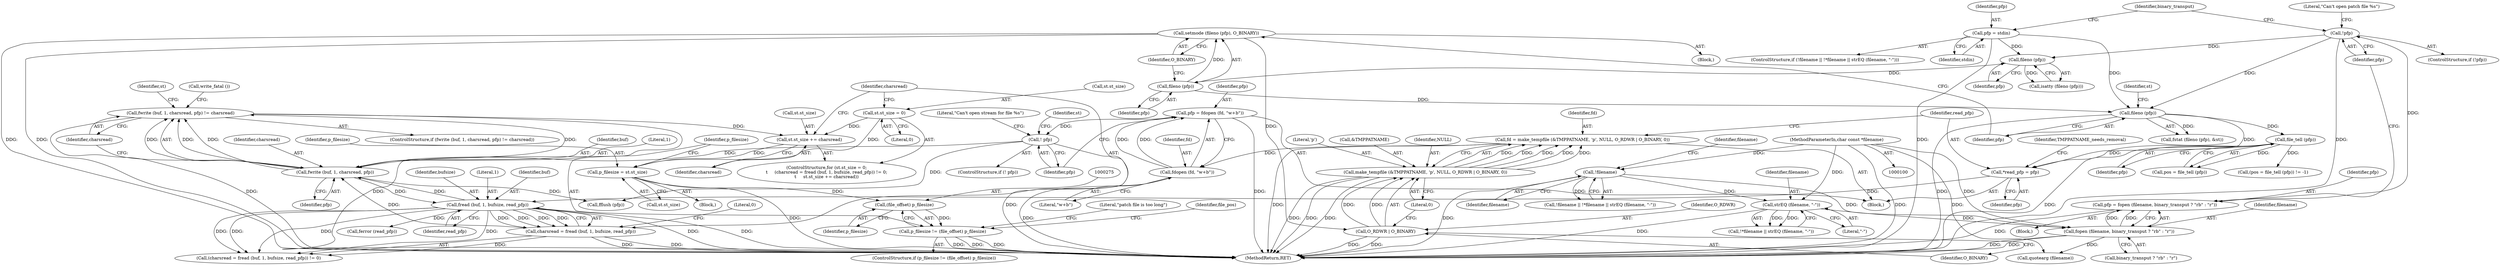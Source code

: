 digraph "0_savannah_0c08d7a902c6fdd49b704623a12d8d672ef18944_0@API" {
"1000228" [label="(Call,st.st_size += charsread)"];
"1000234" [label="(Call,fwrite (buf, 1, charsread, pfp) != charsread)"];
"1000235" [label="(Call,fwrite (buf, 1, charsread, pfp))"];
"1000222" [label="(Call,fread (buf, 1, bufsize, read_pfp))"];
"1000195" [label="(Call,*read_pfp = pfp)"];
"1000156" [label="(Call,fileno (pfp))"];
"1000150" [label="(Call,fileno (pfp))"];
"1000145" [label="(Call,fileno (pfp))"];
"1000120" [label="(Call,pfp = stdin)"];
"1000134" [label="(Call,!pfp)"];
"1000125" [label="(Call,pfp = fopen (filename, binary_transput ? \"rb\" : \"r\"))"];
"1000127" [label="(Call,fopen (filename, binary_transput ? \"rb\" : \"r\"))"];
"1000117" [label="(Call,strEQ (filename, \"-\"))"];
"1000111" [label="(Call,!filename)"];
"1000101" [label="(MethodParameterIn,char const *filename)"];
"1000172" [label="(Call,file_tell (pfp))"];
"1000220" [label="(Call,charsread = fread (buf, 1, bufsize, read_pfp))"];
"1000207" [label="(Call,! pfp)"];
"1000201" [label="(Call,pfp = fdopen (fd, \"w+b\"))"];
"1000203" [label="(Call,fdopen (fd, \"w+b\"))"];
"1000183" [label="(Call,fd = make_tempfile (&TMPPATNAME, 'p', NULL, O_RDWR | O_BINARY, 0))"];
"1000185" [label="(Call,make_tempfile (&TMPPATNAME, 'p', NULL, O_RDWR | O_BINARY, 0))"];
"1000190" [label="(Call,O_RDWR | O_BINARY)"];
"1000149" [label="(Call,setmode (fileno (pfp), O_BINARY))"];
"1000214" [label="(Call,st.st_size = 0)"];
"1000266" [label="(Call,p_filesize = st.st_size)"];
"1000274" [label="(Call,(file_offset) p_filesize)"];
"1000272" [label="(Call,p_filesize != (file_offset) p_filesize)"];
"1000222" [label="(Call,fread (buf, 1, bufsize, read_pfp))"];
"1000273" [label="(Identifier,p_filesize)"];
"1000188" [label="(Literal,'p')"];
"1000240" [label="(Identifier,charsread)"];
"1000116" [label="(Identifier,filename)"];
"1000192" [label="(Identifier,O_BINARY)"];
"1000183" [label="(Call,fd = make_tempfile (&TMPPATNAME, 'p', NULL, O_RDWR | O_BINARY, 0))"];
"1000266" [label="(Call,p_filesize = st.st_size)"];
"1000205" [label="(Literal,\"w+b\")"];
"1000219" [label="(Call,(charsread = fread (buf, 1, bufsize, read_pfp)) != 0)"];
"1000199" [label="(Identifier,TMPPATNAME_needs_removal)"];
"1000125" [label="(Call,pfp = fopen (filename, binary_transput ? \"rb\" : \"r\"))"];
"1000109" [label="(ControlStructure,if (!filename || !*filename || strEQ (filename, \"-\")))"];
"1000235" [label="(Call,fwrite (buf, 1, charsread, pfp))"];
"1000186" [label="(Call,&TMPPATNAME)"];
"1000110" [label="(Call,!filename || !*filename || strEQ (filename, \"-\"))"];
"1000208" [label="(Identifier,pfp)"];
"1000133" [label="(ControlStructure,if (!pfp))"];
"1000119" [label="(Literal,\"-\")"];
"1000134" [label="(Call,!pfp)"];
"1000202" [label="(Identifier,pfp)"];
"1000128" [label="(Identifier,filename)"];
"1000227" [label="(Literal,0)"];
"1000172" [label="(Call,file_tell (pfp))"];
"1000271" [label="(ControlStructure,if (p_filesize != (file_offset) p_filesize))"];
"1000230" [label="(Identifier,st)"];
"1000232" [label="(Identifier,charsread)"];
"1000280" [label="(Identifier,file_pos)"];
"1000180" [label="(Block,)"];
"1000282" [label="(MethodReturn,RET)"];
"1000127" [label="(Call,fopen (filename, binary_transput ? \"rb\" : \"r\"))"];
"1000241" [label="(Call,write_fatal ())"];
"1000239" [label="(Identifier,pfp)"];
"1000151" [label="(Identifier,pfp)"];
"1000121" [label="(Identifier,pfp)"];
"1000101" [label="(MethodParameterIn,char const *filename)"];
"1000113" [label="(Call,!*filename || strEQ (filename, \"-\"))"];
"1000223" [label="(Identifier,buf)"];
"1000185" [label="(Call,make_tempfile (&TMPPATNAME, 'p', NULL, O_RDWR | O_BINARY, 0))"];
"1000137" [label="(Literal,\"Can't open patch file %s\")"];
"1000117" [label="(Call,strEQ (filename, \"-\"))"];
"1000274" [label="(Call,(file_offset) p_filesize)"];
"1000276" [label="(Identifier,p_filesize)"];
"1000111" [label="(Call,!filename)"];
"1000135" [label="(Identifier,pfp)"];
"1000204" [label="(Identifier,fd)"];
"1000215" [label="(Call,st.st_size)"];
"1000267" [label="(Identifier,p_filesize)"];
"1000216" [label="(Identifier,st)"];
"1000149" [label="(Call,setmode (fileno (pfp), O_BINARY))"];
"1000244" [label="(Call,ferror (read_pfp))"];
"1000233" [label="(ControlStructure,if (fwrite (buf, 1, charsread, pfp) != charsread))"];
"1000238" [label="(Identifier,charsread)"];
"1000190" [label="(Call,O_RDWR | O_BINARY)"];
"1000254" [label="(Call,fflush (pfp))"];
"1000112" [label="(Identifier,filename)"];
"1000170" [label="(Call,pos = file_tell (pfp))"];
"1000144" [label="(Call,isatty (fileno (pfp)))"];
"1000129" [label="(Call,binary_transput ? \"rb\" : \"r\")"];
"1000193" [label="(Literal,0)"];
"1000124" [label="(Block,)"];
"1000138" [label="(Call,quotearg (filename))"];
"1000272" [label="(Call,p_filesize != (file_offset) p_filesize)"];
"1000142" [label="(Block,)"];
"1000169" [label="(Call,(pos = file_tell (pfp)) != -1)"];
"1000226" [label="(Identifier,read_pfp)"];
"1000206" [label="(ControlStructure,if (! pfp))"];
"1000210" [label="(Literal,\"Can't open stream for file %s\")"];
"1000236" [label="(Identifier,buf)"];
"1000203" [label="(Call,fdopen (fd, \"w+b\"))"];
"1000278" [label="(Literal,\"patch file is too long\")"];
"1000120" [label="(Call,pfp = stdin)"];
"1000150" [label="(Call,fileno (pfp))"];
"1000122" [label="(Identifier,stdin)"];
"1000201" [label="(Call,pfp = fdopen (fd, \"w+b\"))"];
"1000268" [label="(Call,st.st_size)"];
"1000145" [label="(Call,fileno (pfp))"];
"1000220" [label="(Call,charsread = fread (buf, 1, bufsize, read_pfp))"];
"1000197" [label="(Identifier,pfp)"];
"1000157" [label="(Identifier,pfp)"];
"1000234" [label="(Call,fwrite (buf, 1, charsread, pfp) != charsread)"];
"1000155" [label="(Call,fstat (fileno (pfp), &st))"];
"1000126" [label="(Identifier,pfp)"];
"1000159" [label="(Identifier,st)"];
"1000184" [label="(Identifier,fd)"];
"1000218" [label="(Literal,0)"];
"1000207" [label="(Call,! pfp)"];
"1000221" [label="(Identifier,charsread)"];
"1000214" [label="(Call,st.st_size = 0)"];
"1000229" [label="(Call,st.st_size)"];
"1000228" [label="(Call,st.st_size += charsread)"];
"1000237" [label="(Literal,1)"];
"1000196" [label="(Identifier,read_pfp)"];
"1000152" [label="(Identifier,O_BINARY)"];
"1000102" [label="(Block,)"];
"1000189" [label="(Identifier,NULL)"];
"1000225" [label="(Identifier,bufsize)"];
"1000118" [label="(Identifier,filename)"];
"1000195" [label="(Call,*read_pfp = pfp)"];
"1000141" [label="(Identifier,binary_transput)"];
"1000173" [label="(Identifier,pfp)"];
"1000156" [label="(Call,fileno (pfp))"];
"1000224" [label="(Literal,1)"];
"1000191" [label="(Identifier,O_RDWR)"];
"1000146" [label="(Identifier,pfp)"];
"1000213" [label="(ControlStructure,for (st.st_size = 0;\n\t     (charsread = fread (buf, 1, bufsize, read_pfp)) != 0;\n\t     st.st_size += charsread))"];
"1000228" -> "1000213"  [label="AST: "];
"1000228" -> "1000232"  [label="CFG: "];
"1000229" -> "1000228"  [label="AST: "];
"1000232" -> "1000228"  [label="AST: "];
"1000221" -> "1000228"  [label="CFG: "];
"1000234" -> "1000228"  [label="DDG: "];
"1000214" -> "1000228"  [label="DDG: "];
"1000228" -> "1000266"  [label="DDG: "];
"1000234" -> "1000233"  [label="AST: "];
"1000234" -> "1000240"  [label="CFG: "];
"1000235" -> "1000234"  [label="AST: "];
"1000240" -> "1000234"  [label="AST: "];
"1000241" -> "1000234"  [label="CFG: "];
"1000230" -> "1000234"  [label="CFG: "];
"1000234" -> "1000282"  [label="DDG: "];
"1000234" -> "1000282"  [label="DDG: "];
"1000235" -> "1000234"  [label="DDG: "];
"1000235" -> "1000234"  [label="DDG: "];
"1000235" -> "1000234"  [label="DDG: "];
"1000235" -> "1000234"  [label="DDG: "];
"1000235" -> "1000239"  [label="CFG: "];
"1000236" -> "1000235"  [label="AST: "];
"1000237" -> "1000235"  [label="AST: "];
"1000238" -> "1000235"  [label="AST: "];
"1000239" -> "1000235"  [label="AST: "];
"1000240" -> "1000235"  [label="CFG: "];
"1000235" -> "1000222"  [label="DDG: "];
"1000222" -> "1000235"  [label="DDG: "];
"1000220" -> "1000235"  [label="DDG: "];
"1000207" -> "1000235"  [label="DDG: "];
"1000235" -> "1000254"  [label="DDG: "];
"1000222" -> "1000220"  [label="AST: "];
"1000222" -> "1000226"  [label="CFG: "];
"1000223" -> "1000222"  [label="AST: "];
"1000224" -> "1000222"  [label="AST: "];
"1000225" -> "1000222"  [label="AST: "];
"1000226" -> "1000222"  [label="AST: "];
"1000220" -> "1000222"  [label="CFG: "];
"1000222" -> "1000282"  [label="DDG: "];
"1000222" -> "1000282"  [label="DDG: "];
"1000222" -> "1000219"  [label="DDG: "];
"1000222" -> "1000219"  [label="DDG: "];
"1000222" -> "1000219"  [label="DDG: "];
"1000222" -> "1000219"  [label="DDG: "];
"1000222" -> "1000220"  [label="DDG: "];
"1000222" -> "1000220"  [label="DDG: "];
"1000222" -> "1000220"  [label="DDG: "];
"1000222" -> "1000220"  [label="DDG: "];
"1000195" -> "1000222"  [label="DDG: "];
"1000222" -> "1000244"  [label="DDG: "];
"1000195" -> "1000180"  [label="AST: "];
"1000195" -> "1000197"  [label="CFG: "];
"1000196" -> "1000195"  [label="AST: "];
"1000197" -> "1000195"  [label="AST: "];
"1000199" -> "1000195"  [label="CFG: "];
"1000156" -> "1000195"  [label="DDG: "];
"1000172" -> "1000195"  [label="DDG: "];
"1000156" -> "1000155"  [label="AST: "];
"1000156" -> "1000157"  [label="CFG: "];
"1000157" -> "1000156"  [label="AST: "];
"1000159" -> "1000156"  [label="CFG: "];
"1000156" -> "1000282"  [label="DDG: "];
"1000156" -> "1000155"  [label="DDG: "];
"1000150" -> "1000156"  [label="DDG: "];
"1000120" -> "1000156"  [label="DDG: "];
"1000134" -> "1000156"  [label="DDG: "];
"1000156" -> "1000172"  [label="DDG: "];
"1000150" -> "1000149"  [label="AST: "];
"1000150" -> "1000151"  [label="CFG: "];
"1000151" -> "1000150"  [label="AST: "];
"1000152" -> "1000150"  [label="CFG: "];
"1000150" -> "1000149"  [label="DDG: "];
"1000145" -> "1000150"  [label="DDG: "];
"1000145" -> "1000144"  [label="AST: "];
"1000145" -> "1000146"  [label="CFG: "];
"1000146" -> "1000145"  [label="AST: "];
"1000144" -> "1000145"  [label="CFG: "];
"1000145" -> "1000144"  [label="DDG: "];
"1000120" -> "1000145"  [label="DDG: "];
"1000134" -> "1000145"  [label="DDG: "];
"1000120" -> "1000109"  [label="AST: "];
"1000120" -> "1000122"  [label="CFG: "];
"1000121" -> "1000120"  [label="AST: "];
"1000122" -> "1000120"  [label="AST: "];
"1000141" -> "1000120"  [label="CFG: "];
"1000120" -> "1000282"  [label="DDG: "];
"1000134" -> "1000133"  [label="AST: "];
"1000134" -> "1000135"  [label="CFG: "];
"1000135" -> "1000134"  [label="AST: "];
"1000137" -> "1000134"  [label="CFG: "];
"1000141" -> "1000134"  [label="CFG: "];
"1000134" -> "1000282"  [label="DDG: "];
"1000125" -> "1000134"  [label="DDG: "];
"1000125" -> "1000124"  [label="AST: "];
"1000125" -> "1000127"  [label="CFG: "];
"1000126" -> "1000125"  [label="AST: "];
"1000127" -> "1000125"  [label="AST: "];
"1000135" -> "1000125"  [label="CFG: "];
"1000125" -> "1000282"  [label="DDG: "];
"1000127" -> "1000125"  [label="DDG: "];
"1000127" -> "1000125"  [label="DDG: "];
"1000127" -> "1000129"  [label="CFG: "];
"1000128" -> "1000127"  [label="AST: "];
"1000129" -> "1000127"  [label="AST: "];
"1000127" -> "1000282"  [label="DDG: "];
"1000127" -> "1000282"  [label="DDG: "];
"1000117" -> "1000127"  [label="DDG: "];
"1000111" -> "1000127"  [label="DDG: "];
"1000101" -> "1000127"  [label="DDG: "];
"1000127" -> "1000138"  [label="DDG: "];
"1000117" -> "1000113"  [label="AST: "];
"1000117" -> "1000119"  [label="CFG: "];
"1000118" -> "1000117"  [label="AST: "];
"1000119" -> "1000117"  [label="AST: "];
"1000113" -> "1000117"  [label="CFG: "];
"1000117" -> "1000282"  [label="DDG: "];
"1000117" -> "1000113"  [label="DDG: "];
"1000117" -> "1000113"  [label="DDG: "];
"1000111" -> "1000117"  [label="DDG: "];
"1000101" -> "1000117"  [label="DDG: "];
"1000111" -> "1000110"  [label="AST: "];
"1000111" -> "1000112"  [label="CFG: "];
"1000112" -> "1000111"  [label="AST: "];
"1000116" -> "1000111"  [label="CFG: "];
"1000110" -> "1000111"  [label="CFG: "];
"1000111" -> "1000282"  [label="DDG: "];
"1000111" -> "1000110"  [label="DDG: "];
"1000101" -> "1000111"  [label="DDG: "];
"1000101" -> "1000100"  [label="AST: "];
"1000101" -> "1000282"  [label="DDG: "];
"1000101" -> "1000138"  [label="DDG: "];
"1000172" -> "1000170"  [label="AST: "];
"1000172" -> "1000173"  [label="CFG: "];
"1000173" -> "1000172"  [label="AST: "];
"1000170" -> "1000172"  [label="CFG: "];
"1000172" -> "1000282"  [label="DDG: "];
"1000172" -> "1000169"  [label="DDG: "];
"1000172" -> "1000170"  [label="DDG: "];
"1000220" -> "1000219"  [label="AST: "];
"1000221" -> "1000220"  [label="AST: "];
"1000227" -> "1000220"  [label="CFG: "];
"1000220" -> "1000282"  [label="DDG: "];
"1000220" -> "1000282"  [label="DDG: "];
"1000220" -> "1000219"  [label="DDG: "];
"1000207" -> "1000206"  [label="AST: "];
"1000207" -> "1000208"  [label="CFG: "];
"1000208" -> "1000207"  [label="AST: "];
"1000210" -> "1000207"  [label="CFG: "];
"1000216" -> "1000207"  [label="CFG: "];
"1000207" -> "1000282"  [label="DDG: "];
"1000201" -> "1000207"  [label="DDG: "];
"1000207" -> "1000254"  [label="DDG: "];
"1000201" -> "1000180"  [label="AST: "];
"1000201" -> "1000203"  [label="CFG: "];
"1000202" -> "1000201"  [label="AST: "];
"1000203" -> "1000201"  [label="AST: "];
"1000208" -> "1000201"  [label="CFG: "];
"1000201" -> "1000282"  [label="DDG: "];
"1000203" -> "1000201"  [label="DDG: "];
"1000203" -> "1000201"  [label="DDG: "];
"1000203" -> "1000205"  [label="CFG: "];
"1000204" -> "1000203"  [label="AST: "];
"1000205" -> "1000203"  [label="AST: "];
"1000203" -> "1000282"  [label="DDG: "];
"1000183" -> "1000203"  [label="DDG: "];
"1000183" -> "1000180"  [label="AST: "];
"1000183" -> "1000185"  [label="CFG: "];
"1000184" -> "1000183"  [label="AST: "];
"1000185" -> "1000183"  [label="AST: "];
"1000196" -> "1000183"  [label="CFG: "];
"1000183" -> "1000282"  [label="DDG: "];
"1000185" -> "1000183"  [label="DDG: "];
"1000185" -> "1000183"  [label="DDG: "];
"1000185" -> "1000183"  [label="DDG: "];
"1000185" -> "1000183"  [label="DDG: "];
"1000185" -> "1000183"  [label="DDG: "];
"1000185" -> "1000193"  [label="CFG: "];
"1000186" -> "1000185"  [label="AST: "];
"1000188" -> "1000185"  [label="AST: "];
"1000189" -> "1000185"  [label="AST: "];
"1000190" -> "1000185"  [label="AST: "];
"1000193" -> "1000185"  [label="AST: "];
"1000185" -> "1000282"  [label="DDG: "];
"1000185" -> "1000282"  [label="DDG: "];
"1000185" -> "1000282"  [label="DDG: "];
"1000190" -> "1000185"  [label="DDG: "];
"1000190" -> "1000185"  [label="DDG: "];
"1000190" -> "1000192"  [label="CFG: "];
"1000191" -> "1000190"  [label="AST: "];
"1000192" -> "1000190"  [label="AST: "];
"1000193" -> "1000190"  [label="CFG: "];
"1000190" -> "1000282"  [label="DDG: "];
"1000190" -> "1000282"  [label="DDG: "];
"1000149" -> "1000190"  [label="DDG: "];
"1000149" -> "1000142"  [label="AST: "];
"1000149" -> "1000152"  [label="CFG: "];
"1000152" -> "1000149"  [label="AST: "];
"1000157" -> "1000149"  [label="CFG: "];
"1000149" -> "1000282"  [label="DDG: "];
"1000149" -> "1000282"  [label="DDG: "];
"1000214" -> "1000213"  [label="AST: "];
"1000214" -> "1000218"  [label="CFG: "];
"1000215" -> "1000214"  [label="AST: "];
"1000218" -> "1000214"  [label="AST: "];
"1000221" -> "1000214"  [label="CFG: "];
"1000214" -> "1000266"  [label="DDG: "];
"1000266" -> "1000102"  [label="AST: "];
"1000266" -> "1000268"  [label="CFG: "];
"1000267" -> "1000266"  [label="AST: "];
"1000268" -> "1000266"  [label="AST: "];
"1000273" -> "1000266"  [label="CFG: "];
"1000266" -> "1000282"  [label="DDG: "];
"1000266" -> "1000274"  [label="DDG: "];
"1000274" -> "1000272"  [label="AST: "];
"1000274" -> "1000276"  [label="CFG: "];
"1000275" -> "1000274"  [label="AST: "];
"1000276" -> "1000274"  [label="AST: "];
"1000272" -> "1000274"  [label="CFG: "];
"1000274" -> "1000272"  [label="DDG: "];
"1000272" -> "1000271"  [label="AST: "];
"1000273" -> "1000272"  [label="AST: "];
"1000278" -> "1000272"  [label="CFG: "];
"1000280" -> "1000272"  [label="CFG: "];
"1000272" -> "1000282"  [label="DDG: "];
"1000272" -> "1000282"  [label="DDG: "];
"1000272" -> "1000282"  [label="DDG: "];
}
